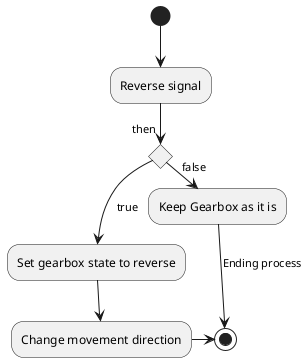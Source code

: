 @startuml

(*) --> "Reverse signal"
if  then
    -->[true] "Set gearbox state to reverse"
    -->"Change movement direction"
    -right->(*)
else
    ->[false] "Keep Gearbox as it is"
    -->[Ending process](*)
endif

@enduml